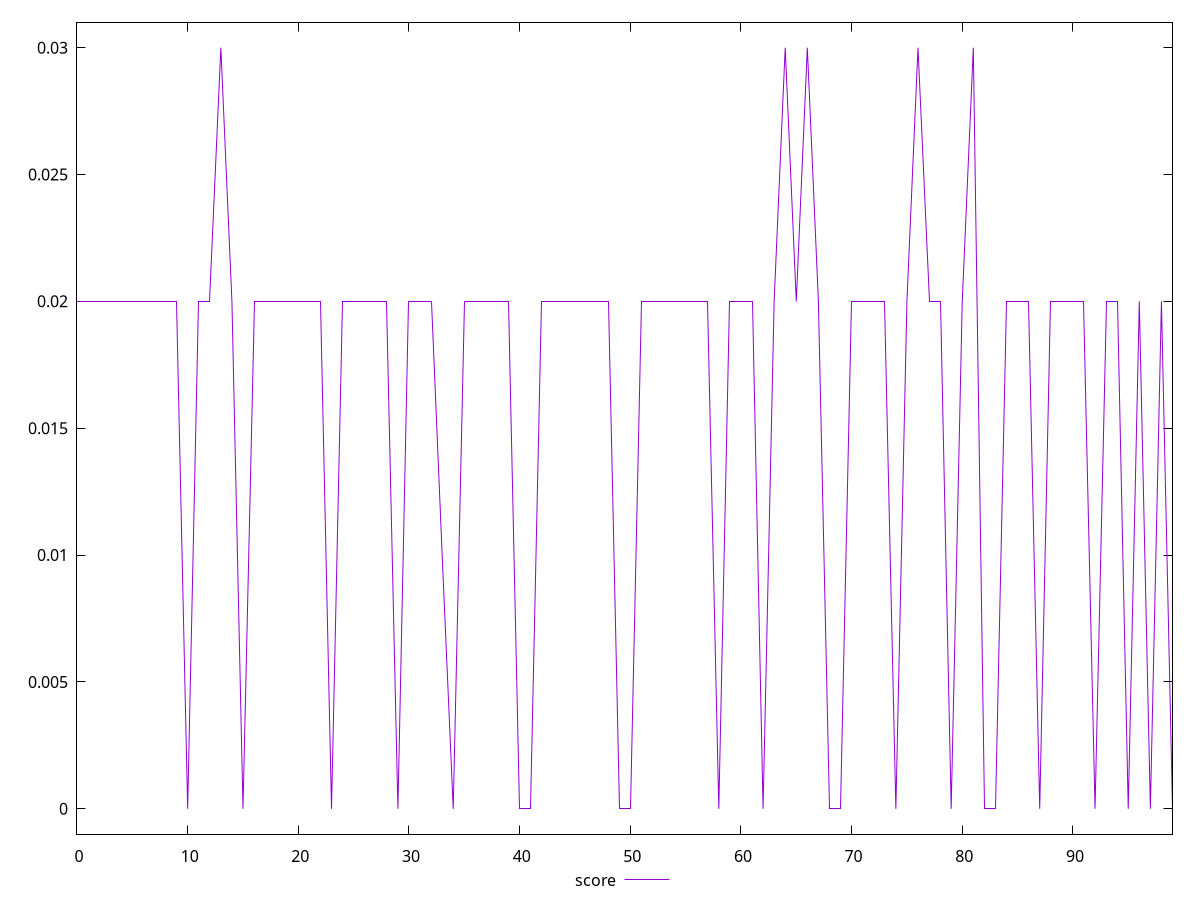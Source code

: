 reset

$score <<EOF
0 0.02
1 0.02
2 0.02
3 0.02
4 0.02
5 0.02
6 0.02
7 0.02
8 0.02
9 0.02
10 0
11 0.02
12 0.02
13 0.03
14 0.02
15 0
16 0.02
17 0.02
18 0.02
19 0.02
20 0.02
21 0.02
22 0.02
23 0
24 0.02
25 0.02
26 0.02
27 0.02
28 0.02
29 0
30 0.02
31 0.02
32 0.02
33 0.01
34 0
35 0.02
36 0.02
37 0.02
38 0.02
39 0.02
40 0
41 0
42 0.02
43 0.02
44 0.02
45 0.02
46 0.02
47 0.02
48 0.02
49 0
50 0
51 0.02
52 0.02
53 0.02
54 0.02
55 0.02
56 0.02
57 0.02
58 0
59 0.02
60 0.02
61 0.02
62 0
63 0.02
64 0.03
65 0.02
66 0.03
67 0.02
68 0
69 0
70 0.02
71 0.02
72 0.02
73 0.02
74 0
75 0.02
76 0.03
77 0.02
78 0.02
79 0
80 0.02
81 0.03
82 0
83 0
84 0.02
85 0.02
86 0.02
87 0
88 0.02
89 0.02
90 0.02
91 0.02
92 0
93 0.02
94 0.02
95 0
96 0.02
97 0
98 0.02
99 0
EOF

set key outside below
set xrange [0:99]
set yrange [-0.001:0.031]
set trange [-0.001:0.031]
set terminal svg size 640, 500 enhanced background rgb 'white'
set output "report_00013_2021-02-09T12-04-24.940Z/cumulative-layout-shift/samples/pages/score/values.svg"

plot $score title "score" with line

reset
